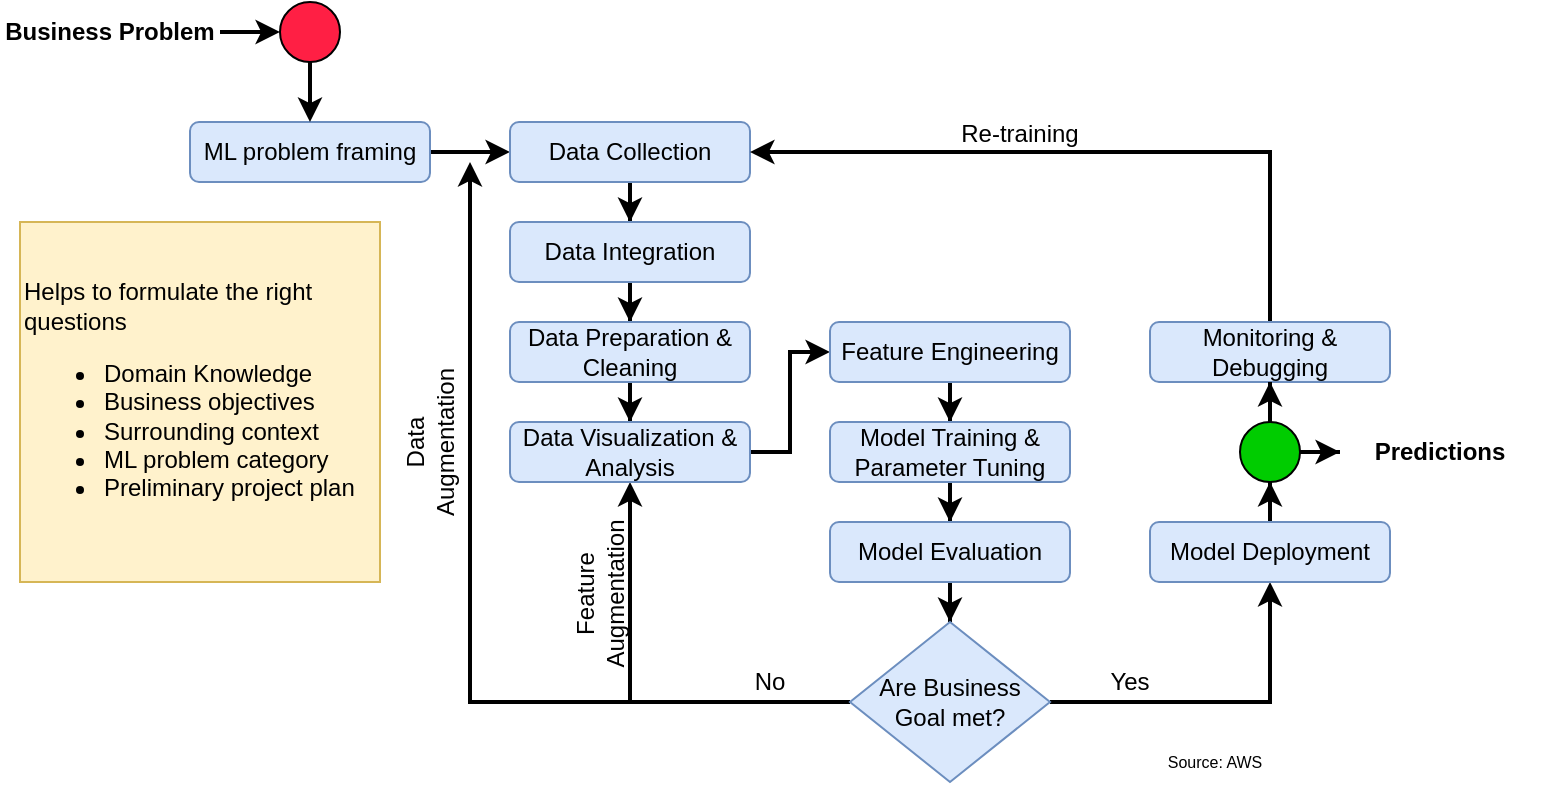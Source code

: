<mxfile version="14.5.8" type="device"><diagram id="V6PM2BiBoiXDvFRwCVDw" name="Page-1"><mxGraphModel dx="868" dy="435" grid="1" gridSize="10" guides="1" tooltips="1" connect="1" arrows="1" fold="1" page="1" pageScale="1" pageWidth="850" pageHeight="1100" math="0" shadow="0"><root><mxCell id="0"/><mxCell id="1" parent="0"/><mxCell id="zJdpSwcSKLCE7B7xzlsg-25" style="edgeStyle=orthogonalEdgeStyle;rounded=0;orthogonalLoop=1;jettySize=auto;html=1;entryX=0;entryY=0.5;entryDx=0;entryDy=0;fontColor=#000000;strokeWidth=2;" edge="1" parent="1" source="zJdpSwcSKLCE7B7xzlsg-1" target="zJdpSwcSKLCE7B7xzlsg-8"><mxGeometry relative="1" as="geometry"/></mxCell><mxCell id="zJdpSwcSKLCE7B7xzlsg-1" value="ML problem framing" style="rounded=1;whiteSpace=wrap;html=1;fillColor=#dae8fc;strokeColor=#6c8ebf;" vertex="1" parent="1"><mxGeometry x="125" y="180" width="120" height="30" as="geometry"/></mxCell><mxCell id="zJdpSwcSKLCE7B7xzlsg-4" value="" style="edgeStyle=orthogonalEdgeStyle;rounded=0;orthogonalLoop=1;jettySize=auto;html=1;strokeWidth=2;" edge="1" parent="1" source="zJdpSwcSKLCE7B7xzlsg-3" target="zJdpSwcSKLCE7B7xzlsg-1"><mxGeometry relative="1" as="geometry"/></mxCell><mxCell id="zJdpSwcSKLCE7B7xzlsg-3" value="" style="ellipse;whiteSpace=wrap;html=1;aspect=fixed;fillColor=#FF1F44;" vertex="1" parent="1"><mxGeometry x="170" y="120" width="30" height="30" as="geometry"/></mxCell><mxCell id="zJdpSwcSKLCE7B7xzlsg-21" value="" style="edgeStyle=orthogonalEdgeStyle;rounded=0;orthogonalLoop=1;jettySize=auto;html=1;fontColor=#000000;strokeWidth=2;" edge="1" parent="1" source="zJdpSwcSKLCE7B7xzlsg-6" target="zJdpSwcSKLCE7B7xzlsg-3"><mxGeometry relative="1" as="geometry"/></mxCell><mxCell id="zJdpSwcSKLCE7B7xzlsg-6" value="Business Problem" style="text;html=1;strokeColor=none;fillColor=none;align=center;verticalAlign=middle;whiteSpace=wrap;rounded=0;fontStyle=1" vertex="1" parent="1"><mxGeometry x="30" y="125" width="110" height="20" as="geometry"/></mxCell><mxCell id="zJdpSwcSKLCE7B7xzlsg-7" value="&lt;div&gt;&lt;span&gt;Helps to formulate the right questions&lt;/span&gt;&lt;/div&gt;&lt;div&gt;&lt;ul&gt;&lt;li&gt;&lt;span&gt;Domain Knowledge&lt;/span&gt;&lt;/li&gt;&lt;li&gt;&lt;span&gt;Business objectives&lt;/span&gt;&lt;/li&gt;&lt;li&gt;&lt;span&gt;Surrounding context&lt;/span&gt;&lt;/li&gt;&lt;li&gt;&lt;span&gt;ML problem category&lt;/span&gt;&lt;/li&gt;&lt;li&gt;&lt;span&gt;Preliminary project plan&lt;/span&gt;&lt;/li&gt;&lt;/ul&gt;&lt;/div&gt;" style="whiteSpace=wrap;html=1;aspect=fixed;align=left;fillColor=#fff2cc;strokeColor=#d6b656;" vertex="1" parent="1"><mxGeometry x="40" y="230" width="180" height="180" as="geometry"/></mxCell><mxCell id="zJdpSwcSKLCE7B7xzlsg-27" style="edgeStyle=orthogonalEdgeStyle;rounded=0;orthogonalLoop=1;jettySize=auto;html=1;entryX=0.5;entryY=0;entryDx=0;entryDy=0;fontColor=#000000;strokeWidth=2;" edge="1" parent="1" source="zJdpSwcSKLCE7B7xzlsg-8" target="zJdpSwcSKLCE7B7xzlsg-10"><mxGeometry relative="1" as="geometry"/></mxCell><mxCell id="zJdpSwcSKLCE7B7xzlsg-8" value="Data Collection" style="rounded=1;whiteSpace=wrap;html=1;fillColor=#dae8fc;strokeColor=#6c8ebf;" vertex="1" parent="1"><mxGeometry x="285" y="180" width="120" height="30" as="geometry"/></mxCell><mxCell id="zJdpSwcSKLCE7B7xzlsg-28" style="edgeStyle=orthogonalEdgeStyle;rounded=0;orthogonalLoop=1;jettySize=auto;html=1;entryX=0.5;entryY=0;entryDx=0;entryDy=0;fontColor=#000000;strokeWidth=2;" edge="1" parent="1" source="zJdpSwcSKLCE7B7xzlsg-10" target="zJdpSwcSKLCE7B7xzlsg-11"><mxGeometry relative="1" as="geometry"/></mxCell><mxCell id="zJdpSwcSKLCE7B7xzlsg-10" value="Data Integration" style="rounded=1;whiteSpace=wrap;html=1;fillColor=#dae8fc;strokeColor=#6c8ebf;" vertex="1" parent="1"><mxGeometry x="285" y="230" width="120" height="30" as="geometry"/></mxCell><mxCell id="zJdpSwcSKLCE7B7xzlsg-29" style="edgeStyle=orthogonalEdgeStyle;rounded=0;orthogonalLoop=1;jettySize=auto;html=1;entryX=0.5;entryY=0;entryDx=0;entryDy=0;fontColor=#000000;strokeWidth=2;" edge="1" parent="1" source="zJdpSwcSKLCE7B7xzlsg-11" target="zJdpSwcSKLCE7B7xzlsg-12"><mxGeometry relative="1" as="geometry"/></mxCell><mxCell id="zJdpSwcSKLCE7B7xzlsg-11" value="Data Preparation &amp;amp; Cleaning" style="rounded=1;whiteSpace=wrap;html=1;fillColor=#dae8fc;strokeColor=#6c8ebf;" vertex="1" parent="1"><mxGeometry x="285" y="280" width="120" height="30" as="geometry"/></mxCell><mxCell id="zJdpSwcSKLCE7B7xzlsg-30" style="edgeStyle=orthogonalEdgeStyle;rounded=0;orthogonalLoop=1;jettySize=auto;html=1;entryX=0;entryY=0.5;entryDx=0;entryDy=0;fontColor=#000000;strokeWidth=2;" edge="1" parent="1" source="zJdpSwcSKLCE7B7xzlsg-12" target="zJdpSwcSKLCE7B7xzlsg-13"><mxGeometry relative="1" as="geometry"/></mxCell><mxCell id="zJdpSwcSKLCE7B7xzlsg-36" style="edgeStyle=orthogonalEdgeStyle;rounded=0;orthogonalLoop=1;jettySize=auto;html=1;fontColor=#000000;entryX=0.5;entryY=1;entryDx=0;entryDy=0;strokeWidth=2;" edge="1" parent="1" target="zJdpSwcSKLCE7B7xzlsg-12"><mxGeometry relative="1" as="geometry"><mxPoint x="345" y="470" as="targetPoint"/><mxPoint x="355" y="470" as="sourcePoint"/><Array as="points"><mxPoint x="345" y="470"/></Array></mxGeometry></mxCell><mxCell id="zJdpSwcSKLCE7B7xzlsg-12" value="Data Visualization &amp;amp; Analysis" style="rounded=1;whiteSpace=wrap;html=1;fillColor=#dae8fc;strokeColor=#6c8ebf;" vertex="1" parent="1"><mxGeometry x="285" y="330" width="120" height="30" as="geometry"/></mxCell><mxCell id="zJdpSwcSKLCE7B7xzlsg-31" style="edgeStyle=orthogonalEdgeStyle;rounded=0;orthogonalLoop=1;jettySize=auto;html=1;entryX=0.5;entryY=0;entryDx=0;entryDy=0;fontColor=#000000;strokeWidth=2;" edge="1" parent="1" source="zJdpSwcSKLCE7B7xzlsg-13" target="zJdpSwcSKLCE7B7xzlsg-14"><mxGeometry relative="1" as="geometry"/></mxCell><mxCell id="zJdpSwcSKLCE7B7xzlsg-13" value="Feature Engineering" style="rounded=1;whiteSpace=wrap;html=1;fillColor=#dae8fc;strokeColor=#6c8ebf;" vertex="1" parent="1"><mxGeometry x="445" y="280" width="120" height="30" as="geometry"/></mxCell><mxCell id="zJdpSwcSKLCE7B7xzlsg-32" style="edgeStyle=orthogonalEdgeStyle;rounded=0;orthogonalLoop=1;jettySize=auto;html=1;entryX=0.5;entryY=0;entryDx=0;entryDy=0;fontColor=#000000;strokeWidth=2;" edge="1" parent="1" source="zJdpSwcSKLCE7B7xzlsg-14" target="zJdpSwcSKLCE7B7xzlsg-15"><mxGeometry relative="1" as="geometry"/></mxCell><mxCell id="zJdpSwcSKLCE7B7xzlsg-14" value="Model Training &amp;amp; Parameter Tuning&lt;span style=&quot;color: rgba(0 , 0 , 0 , 0) ; font-family: monospace ; font-size: 0px&quot;&gt;%3CmxGraphModel%3E%3Croot%3E%3CmxCell%20id%3D%220%22%2F%3E%3CmxCell%20id%3D%221%22%20parent%3D%220%22%2F%3E%3CmxCell%20id%3D%222%22%20value%3D%22Feature%20Engineering%22%20style%3D%22rounded%3D1%3BwhiteSpace%3Dwrap%3Bhtml%3D1%3B%22%20vertex%3D%221%22%20parent%3D%221%22%3E%3CmxGeometry%20x%3D%22380%22%20y%3D%22200%22%20width%3D%22120%22%20height%3D%2230%22%20as%3D%22geometry%22%2F%3E%3C%2FmxCell%3E%3C%2Froot%3E%3C%2FmxGraphModel%3E&lt;/span&gt;" style="rounded=1;whiteSpace=wrap;html=1;fillColor=#dae8fc;strokeColor=#6c8ebf;" vertex="1" parent="1"><mxGeometry x="445" y="330" width="120" height="30" as="geometry"/></mxCell><mxCell id="zJdpSwcSKLCE7B7xzlsg-33" style="edgeStyle=orthogonalEdgeStyle;rounded=0;orthogonalLoop=1;jettySize=auto;html=1;fontColor=#000000;strokeWidth=2;" edge="1" parent="1" source="zJdpSwcSKLCE7B7xzlsg-15" target="zJdpSwcSKLCE7B7xzlsg-16"><mxGeometry relative="1" as="geometry"/></mxCell><mxCell id="zJdpSwcSKLCE7B7xzlsg-15" value="Model Evaluation" style="rounded=1;whiteSpace=wrap;html=1;fillColor=#dae8fc;strokeColor=#6c8ebf;" vertex="1" parent="1"><mxGeometry x="445" y="380" width="120" height="30" as="geometry"/></mxCell><mxCell id="zJdpSwcSKLCE7B7xzlsg-34" style="edgeStyle=orthogonalEdgeStyle;rounded=0;orthogonalLoop=1;jettySize=auto;html=1;fontColor=#000000;strokeWidth=2;" edge="1" parent="1" source="zJdpSwcSKLCE7B7xzlsg-16"><mxGeometry relative="1" as="geometry"><mxPoint x="265" y="200" as="targetPoint"/><Array as="points"><mxPoint x="265" y="470"/><mxPoint x="265" y="200"/></Array></mxGeometry></mxCell><mxCell id="zJdpSwcSKLCE7B7xzlsg-37" style="edgeStyle=orthogonalEdgeStyle;rounded=0;orthogonalLoop=1;jettySize=auto;html=1;entryX=0.5;entryY=1;entryDx=0;entryDy=0;fontColor=#000000;strokeWidth=2;" edge="1" parent="1" source="zJdpSwcSKLCE7B7xzlsg-16" target="zJdpSwcSKLCE7B7xzlsg-18"><mxGeometry relative="1" as="geometry"/></mxCell><mxCell id="zJdpSwcSKLCE7B7xzlsg-16" value="Are Business Goal met?" style="rhombus;whiteSpace=wrap;html=1;fillColor=#dae8fc;strokeColor=#6c8ebf;" vertex="1" parent="1"><mxGeometry x="455" y="430" width="100" height="80" as="geometry"/></mxCell><mxCell id="zJdpSwcSKLCE7B7xzlsg-41" style="edgeStyle=orthogonalEdgeStyle;rounded=0;orthogonalLoop=1;jettySize=auto;html=1;entryX=1;entryY=0.5;entryDx=0;entryDy=0;fontColor=#000000;strokeWidth=2;" edge="1" parent="1" source="zJdpSwcSKLCE7B7xzlsg-17" target="zJdpSwcSKLCE7B7xzlsg-8"><mxGeometry relative="1" as="geometry"><Array as="points"><mxPoint x="665" y="195"/></Array></mxGeometry></mxCell><mxCell id="zJdpSwcSKLCE7B7xzlsg-17" value="Monitoring &amp;amp; Debugging" style="rounded=1;whiteSpace=wrap;html=1;fillColor=#dae8fc;strokeColor=#6c8ebf;" vertex="1" parent="1"><mxGeometry x="605" y="280" width="120" height="30" as="geometry"/></mxCell><mxCell id="zJdpSwcSKLCE7B7xzlsg-39" style="edgeStyle=orthogonalEdgeStyle;rounded=0;orthogonalLoop=1;jettySize=auto;html=1;entryX=0.5;entryY=1;entryDx=0;entryDy=0;fontColor=#000000;strokeWidth=2;" edge="1" parent="1" source="zJdpSwcSKLCE7B7xzlsg-18" target="zJdpSwcSKLCE7B7xzlsg-19"><mxGeometry relative="1" as="geometry"/></mxCell><mxCell id="zJdpSwcSKLCE7B7xzlsg-18" value="Model Deployment" style="rounded=1;whiteSpace=wrap;html=1;fillColor=#dae8fc;strokeColor=#6c8ebf;" vertex="1" parent="1"><mxGeometry x="605" y="380" width="120" height="30" as="geometry"/></mxCell><mxCell id="zJdpSwcSKLCE7B7xzlsg-38" style="edgeStyle=orthogonalEdgeStyle;rounded=0;orthogonalLoop=1;jettySize=auto;html=1;entryX=0.5;entryY=1;entryDx=0;entryDy=0;fontColor=#000000;strokeWidth=2;" edge="1" parent="1" source="zJdpSwcSKLCE7B7xzlsg-19" target="zJdpSwcSKLCE7B7xzlsg-17"><mxGeometry relative="1" as="geometry"/></mxCell><mxCell id="zJdpSwcSKLCE7B7xzlsg-40" value="" style="edgeStyle=orthogonalEdgeStyle;rounded=0;orthogonalLoop=1;jettySize=auto;html=1;fontColor=#000000;strokeWidth=2;" edge="1" parent="1" source="zJdpSwcSKLCE7B7xzlsg-19" target="zJdpSwcSKLCE7B7xzlsg-20"><mxGeometry relative="1" as="geometry"/></mxCell><mxCell id="zJdpSwcSKLCE7B7xzlsg-19" value="" style="ellipse;whiteSpace=wrap;html=1;aspect=fixed;fillColor=#00CC00;" vertex="1" parent="1"><mxGeometry x="650" y="330" width="30" height="30" as="geometry"/></mxCell><mxCell id="zJdpSwcSKLCE7B7xzlsg-20" value="Predictions" style="text;html=1;strokeColor=none;fillColor=none;align=center;verticalAlign=middle;whiteSpace=wrap;rounded=0;fontStyle=1;" vertex="1" parent="1"><mxGeometry x="700" y="335" width="100" height="20" as="geometry"/></mxCell><mxCell id="zJdpSwcSKLCE7B7xzlsg-42" value="Re-training" style="text;html=1;strokeColor=none;fillColor=none;align=center;verticalAlign=middle;whiteSpace=wrap;rounded=0;fontColor=#000000;" vertex="1" parent="1"><mxGeometry x="500" y="176" width="80" height="20" as="geometry"/></mxCell><mxCell id="zJdpSwcSKLCE7B7xzlsg-43" value="Data Augmentation" style="text;html=1;strokeColor=none;fillColor=none;align=center;verticalAlign=middle;whiteSpace=wrap;rounded=0;fontColor=#000000;rotation=-90;" vertex="1" parent="1"><mxGeometry x="205" y="330" width="80" height="20" as="geometry"/></mxCell><mxCell id="zJdpSwcSKLCE7B7xzlsg-44" value="Feature &lt;br&gt;Augmentation" style="text;html=1;strokeColor=none;fillColor=none;align=center;verticalAlign=middle;whiteSpace=wrap;rounded=0;fontColor=#000000;rotation=-90;" vertex="1" parent="1"><mxGeometry x="293.75" y="406.25" width="72.5" height="20" as="geometry"/></mxCell><mxCell id="zJdpSwcSKLCE7B7xzlsg-45" value="Yes" style="text;html=1;strokeColor=none;fillColor=none;align=center;verticalAlign=middle;whiteSpace=wrap;rounded=0;fontColor=#000000;" vertex="1" parent="1"><mxGeometry x="555" y="450" width="80" height="20" as="geometry"/></mxCell><mxCell id="zJdpSwcSKLCE7B7xzlsg-46" value="No" style="text;html=1;strokeColor=none;fillColor=none;align=center;verticalAlign=middle;whiteSpace=wrap;rounded=0;fontColor=#000000;" vertex="1" parent="1"><mxGeometry x="375" y="450" width="80" height="20" as="geometry"/></mxCell><mxCell id="zJdpSwcSKLCE7B7xzlsg-47" value="Source: AWS" style="text;html=1;strokeColor=none;fillColor=none;align=center;verticalAlign=middle;whiteSpace=wrap;rounded=0;fontColor=#000000;fontSize=8;" vertex="1" parent="1"><mxGeometry x="595" y="490" width="85" height="20" as="geometry"/></mxCell></root></mxGraphModel></diagram></mxfile>
